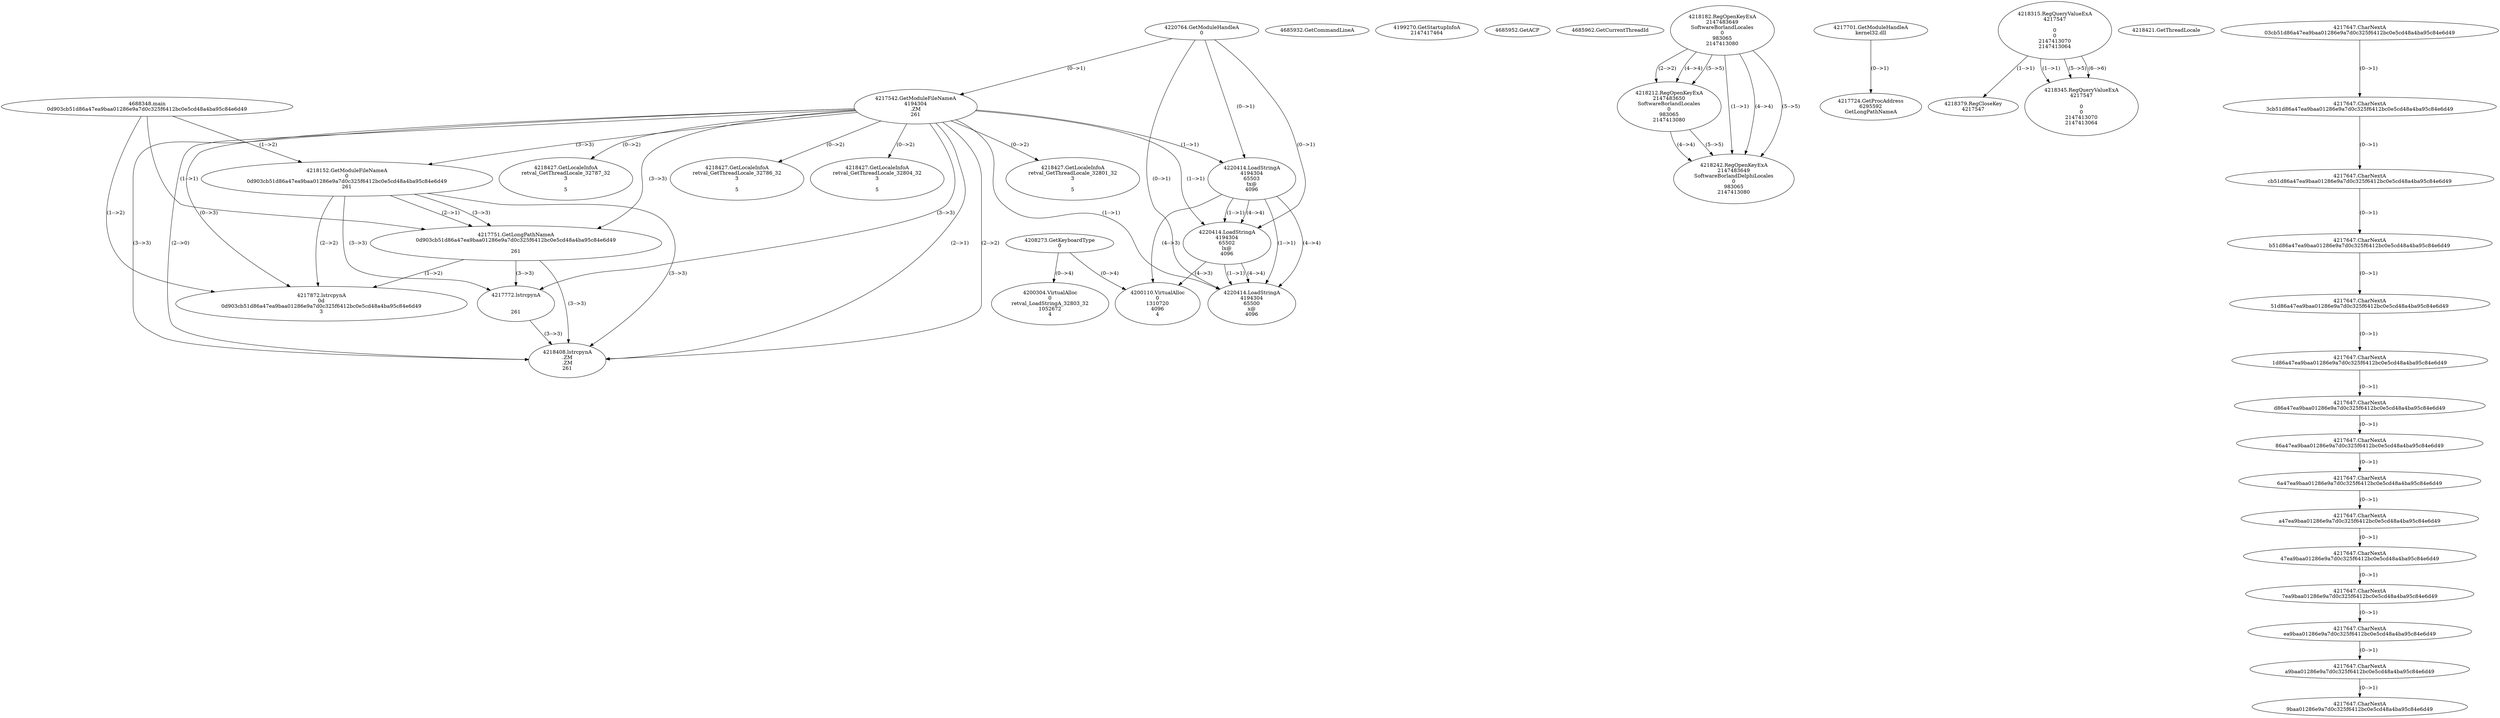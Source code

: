 // Global SCDG with merge call
digraph {
	0 [label="4688348.main
0d903cb51d86a47ea9baa01286e9a7d0c325f6412bc0e5cd48a4ba95c84e6d49"]
	1 [label="4220764.GetModuleHandleA
0"]
	2 [label="4208273.GetKeyboardType
0"]
	3 [label="4685932.GetCommandLineA
"]
	4 [label="4199270.GetStartupInfoA
2147417464"]
	5 [label="4685952.GetACP
"]
	6 [label="4685962.GetCurrentThreadId
"]
	7 [label="4217542.GetModuleFileNameA
4194304
.ZM
261"]
	1 -> 7 [label="(0-->1)"]
	8 [label="4218152.GetModuleFileNameA
0
0d903cb51d86a47ea9baa01286e9a7d0c325f6412bc0e5cd48a4ba95c84e6d49
261"]
	0 -> 8 [label="(1-->2)"]
	7 -> 8 [label="(3-->3)"]
	9 [label="4218182.RegOpenKeyExA
2147483649
Software\Borland\Locales
0
983065
2147413080"]
	10 [label="4218212.RegOpenKeyExA
2147483650
Software\Borland\Locales
0
983065
2147413080"]
	9 -> 10 [label="(2-->2)"]
	9 -> 10 [label="(4-->4)"]
	9 -> 10 [label="(5-->5)"]
	11 [label="4217701.GetModuleHandleA
kernel32.dll"]
	12 [label="4217724.GetProcAddress
6295592
GetLongPathNameA"]
	11 -> 12 [label="(0-->1)"]
	13 [label="4217751.GetLongPathNameA
0d903cb51d86a47ea9baa01286e9a7d0c325f6412bc0e5cd48a4ba95c84e6d49

261"]
	0 -> 13 [label="(1-->1)"]
	8 -> 13 [label="(2-->1)"]
	7 -> 13 [label="(3-->3)"]
	8 -> 13 [label="(3-->3)"]
	14 [label="4217772.lstrcpynA


261"]
	7 -> 14 [label="(3-->3)"]
	8 -> 14 [label="(3-->3)"]
	13 -> 14 [label="(3-->3)"]
	15 [label="4218315.RegQueryValueExA
4217547

0
0
2147413070
2147413064"]
	16 [label="4218379.RegCloseKey
4217547"]
	15 -> 16 [label="(1-->1)"]
	17 [label="4218408.lstrcpynA
.ZM
.ZM
261"]
	7 -> 17 [label="(2-->1)"]
	7 -> 17 [label="(2-->2)"]
	7 -> 17 [label="(3-->3)"]
	8 -> 17 [label="(3-->3)"]
	13 -> 17 [label="(3-->3)"]
	14 -> 17 [label="(3-->3)"]
	7 -> 17 [label="(2-->0)"]
	18 [label="4218421.GetThreadLocale
"]
	19 [label="4218427.GetLocaleInfoA
retval_GetThreadLocale_32801_32
3

5"]
	7 -> 19 [label="(0-->2)"]
	20 [label="4220414.LoadStringA
4194304
65503
tx@
4096"]
	1 -> 20 [label="(0-->1)"]
	7 -> 20 [label="(1-->1)"]
	21 [label="4220414.LoadStringA
4194304
65502
lx@
4096"]
	1 -> 21 [label="(0-->1)"]
	7 -> 21 [label="(1-->1)"]
	20 -> 21 [label="(1-->1)"]
	20 -> 21 [label="(4-->4)"]
	22 [label="4200110.VirtualAlloc
0
1310720
4096
4"]
	20 -> 22 [label="(4-->3)"]
	21 -> 22 [label="(4-->3)"]
	2 -> 22 [label="(0-->4)"]
	23 [label="4220414.LoadStringA
4194304
65500
\x@
4096"]
	1 -> 23 [label="(0-->1)"]
	7 -> 23 [label="(1-->1)"]
	20 -> 23 [label="(1-->1)"]
	21 -> 23 [label="(1-->1)"]
	20 -> 23 [label="(4-->4)"]
	21 -> 23 [label="(4-->4)"]
	24 [label="4218242.RegOpenKeyExA
2147483649
Software\Borland\Delphi\Locales
0
983065
2147413080"]
	9 -> 24 [label="(1-->1)"]
	9 -> 24 [label="(4-->4)"]
	10 -> 24 [label="(4-->4)"]
	9 -> 24 [label="(5-->5)"]
	10 -> 24 [label="(5-->5)"]
	25 [label="4218427.GetLocaleInfoA
retval_GetThreadLocale_32787_32
3

5"]
	7 -> 25 [label="(0-->2)"]
	26 [label="4200304.VirtualAlloc
0
retval_LoadStringA_32803_32
1052672
4"]
	2 -> 26 [label="(0-->4)"]
	27 [label="4217872.lstrcpynA
0d
0d903cb51d86a47ea9baa01286e9a7d0c325f6412bc0e5cd48a4ba95c84e6d49
3"]
	0 -> 27 [label="(1-->2)"]
	8 -> 27 [label="(2-->2)"]
	13 -> 27 [label="(1-->2)"]
	7 -> 27 [label="(0-->3)"]
	28 [label="4217647.CharNextA
03cb51d86a47ea9baa01286e9a7d0c325f6412bc0e5cd48a4ba95c84e6d49"]
	29 [label="4217647.CharNextA
3cb51d86a47ea9baa01286e9a7d0c325f6412bc0e5cd48a4ba95c84e6d49"]
	28 -> 29 [label="(0-->1)"]
	30 [label="4217647.CharNextA
cb51d86a47ea9baa01286e9a7d0c325f6412bc0e5cd48a4ba95c84e6d49"]
	29 -> 30 [label="(0-->1)"]
	31 [label="4217647.CharNextA
b51d86a47ea9baa01286e9a7d0c325f6412bc0e5cd48a4ba95c84e6d49"]
	30 -> 31 [label="(0-->1)"]
	32 [label="4217647.CharNextA
51d86a47ea9baa01286e9a7d0c325f6412bc0e5cd48a4ba95c84e6d49"]
	31 -> 32 [label="(0-->1)"]
	33 [label="4217647.CharNextA
1d86a47ea9baa01286e9a7d0c325f6412bc0e5cd48a4ba95c84e6d49"]
	32 -> 33 [label="(0-->1)"]
	34 [label="4217647.CharNextA
d86a47ea9baa01286e9a7d0c325f6412bc0e5cd48a4ba95c84e6d49"]
	33 -> 34 [label="(0-->1)"]
	35 [label="4217647.CharNextA
86a47ea9baa01286e9a7d0c325f6412bc0e5cd48a4ba95c84e6d49"]
	34 -> 35 [label="(0-->1)"]
	36 [label="4217647.CharNextA
6a47ea9baa01286e9a7d0c325f6412bc0e5cd48a4ba95c84e6d49"]
	35 -> 36 [label="(0-->1)"]
	37 [label="4217647.CharNextA
a47ea9baa01286e9a7d0c325f6412bc0e5cd48a4ba95c84e6d49"]
	36 -> 37 [label="(0-->1)"]
	38 [label="4217647.CharNextA
47ea9baa01286e9a7d0c325f6412bc0e5cd48a4ba95c84e6d49"]
	37 -> 38 [label="(0-->1)"]
	39 [label="4217647.CharNextA
7ea9baa01286e9a7d0c325f6412bc0e5cd48a4ba95c84e6d49"]
	38 -> 39 [label="(0-->1)"]
	40 [label="4217647.CharNextA
ea9baa01286e9a7d0c325f6412bc0e5cd48a4ba95c84e6d49"]
	39 -> 40 [label="(0-->1)"]
	41 [label="4217647.CharNextA
a9baa01286e9a7d0c325f6412bc0e5cd48a4ba95c84e6d49"]
	40 -> 41 [label="(0-->1)"]
	42 [label="4217647.CharNextA
9baa01286e9a7d0c325f6412bc0e5cd48a4ba95c84e6d49"]
	41 -> 42 [label="(0-->1)"]
	43 [label="4218345.RegQueryValueExA
4217547

0
0
2147413070
2147413064"]
	15 -> 43 [label="(1-->1)"]
	15 -> 43 [label="(5-->5)"]
	15 -> 43 [label="(6-->6)"]
	44 [label="4218427.GetLocaleInfoA
retval_GetThreadLocale_32786_32
3

5"]
	7 -> 44 [label="(0-->2)"]
	45 [label="4218427.GetLocaleInfoA
retval_GetThreadLocale_32804_32
3

5"]
	7 -> 45 [label="(0-->2)"]
}
